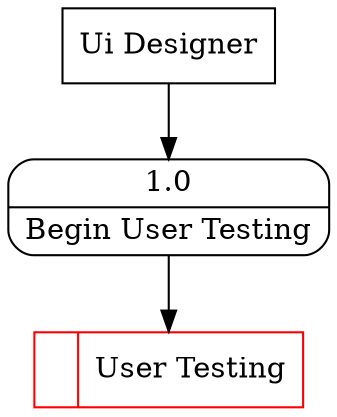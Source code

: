 digraph dfd2{ 
node[shape=record]
200 [label="<f0>  |<f1> User Testing " color=red];
201 [label="Ui Designer" shape=box];
202 [label="{<f0> 1.0|<f1> Begin User Testing }" shape=Mrecord];
201 -> 202
202 -> 200
}